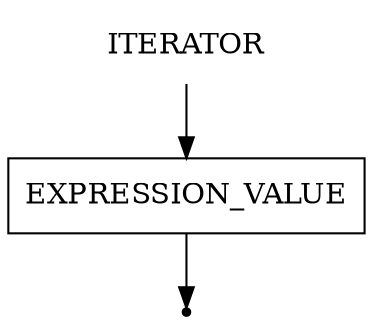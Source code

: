 digraph ITERATOR {
    start [label=ITERATOR shape=plaintext]
    expression_value [label=EXPRESSION_VALUE shape=box]
    end [label="" shape=point]
    start -> expression_value
    expression_value -> end
}